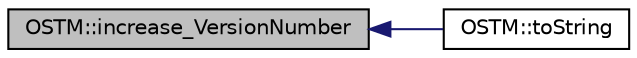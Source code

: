 digraph "OSTM::increase_VersionNumber"
{
  edge [fontname="Helvetica",fontsize="10",labelfontname="Helvetica",labelfontsize="10"];
  node [fontname="Helvetica",fontsize="10",shape=record];
  rankdir="LR";
  Node1 [label="OSTM::increase_VersionNumber",height=0.2,width=0.4,color="black", fillcolor="grey75", style="filled", fontcolor="black"];
  Node1 -> Node2 [dir="back",color="midnightblue",fontsize="10",style="solid",fontname="Helvetica"];
  Node2 [label="OSTM::toString",height=0.2,width=0.4,color="black", fillcolor="white", style="filled",URL="$class_o_s_t_m.html#a513396a115f2987fd07c203309ae8a59",tooltip="OSTM required virtual method for display object. "];
}
